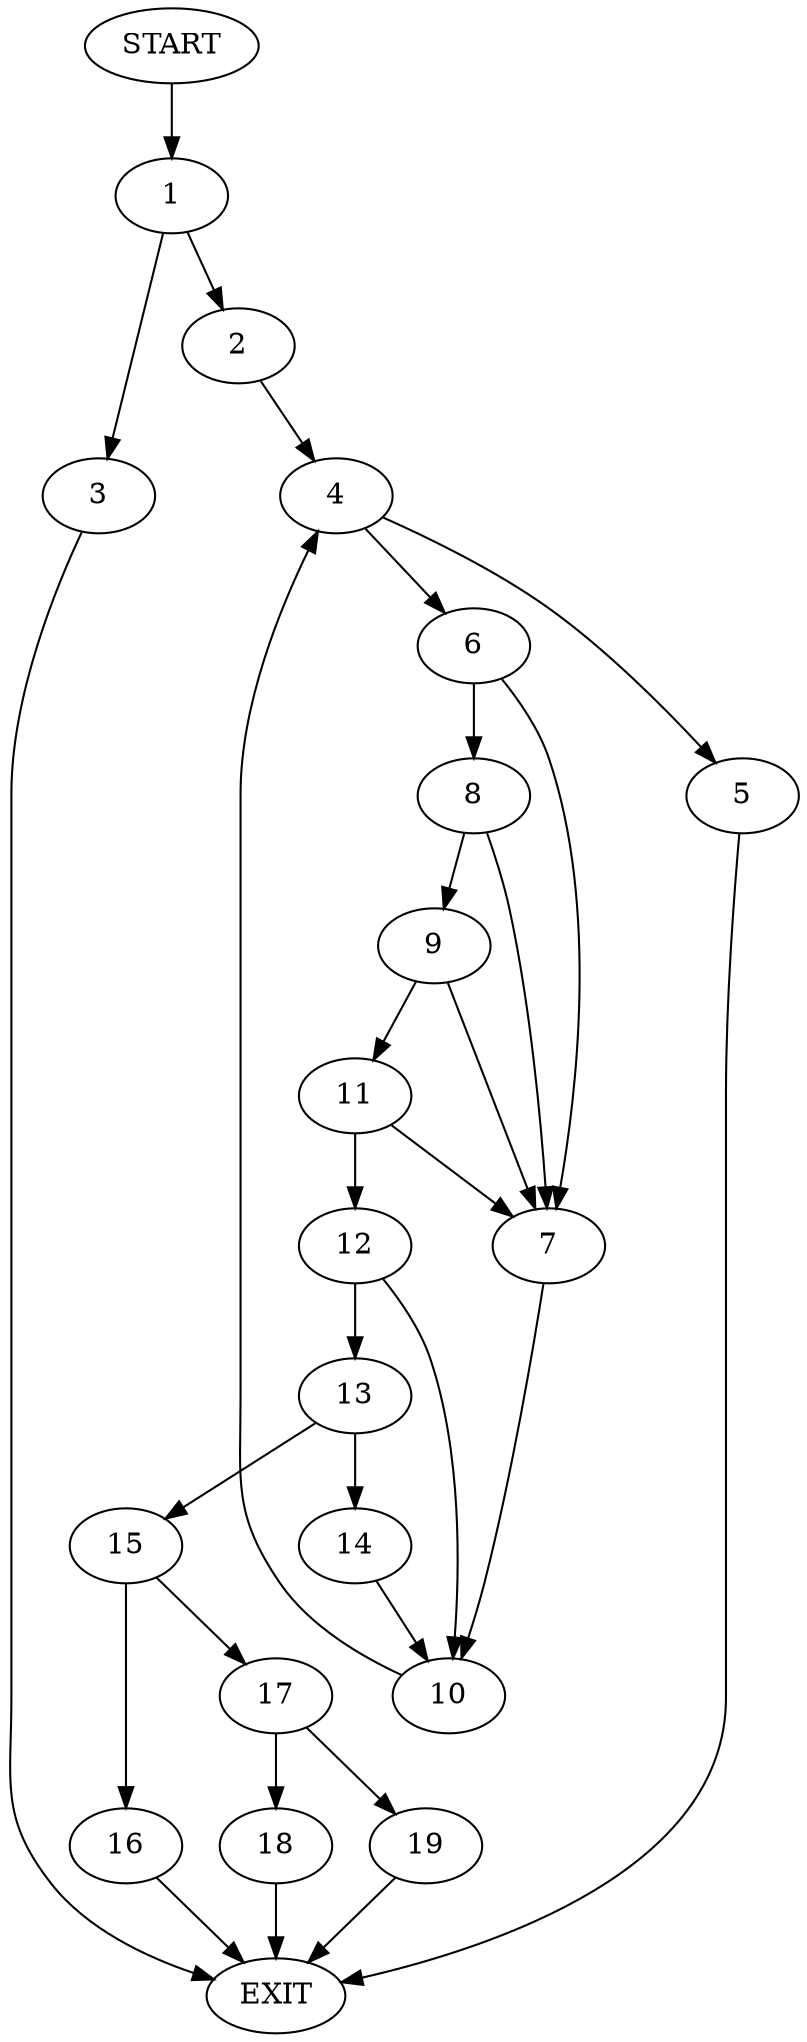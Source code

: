 digraph {
0 [label="START"]
20 [label="EXIT"]
0 -> 1
1 -> 2
1 -> 3
2 -> 4
3 -> 20
4 -> 5
4 -> 6
6 -> 7
6 -> 8
5 -> 20
8 -> 9
8 -> 7
7 -> 10
9 -> 11
9 -> 7
11 -> 7
11 -> 12
12 -> 10
12 -> 13
10 -> 4
13 -> 14
13 -> 15
14 -> 10
15 -> 16
15 -> 17
17 -> 18
17 -> 19
16 -> 20
19 -> 20
18 -> 20
}
